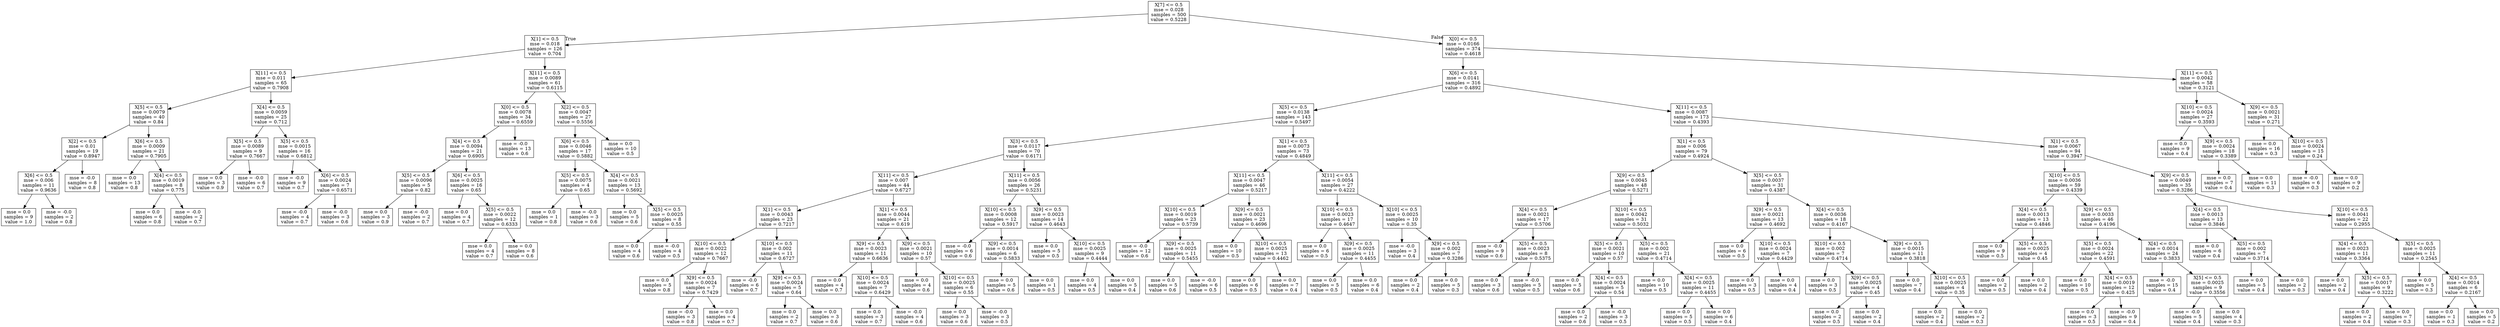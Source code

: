 digraph Tree {
node [shape=box] ;
0 [label="X[7] <= 0.5\nmse = 0.028\nsamples = 500\nvalue = 0.5228"] ;
1 [label="X[1] <= 0.5\nmse = 0.018\nsamples = 126\nvalue = 0.704"] ;
0 -> 1 [labeldistance=2.5, labelangle=45, headlabel="True"] ;
2 [label="X[11] <= 0.5\nmse = 0.011\nsamples = 65\nvalue = 0.7908"] ;
1 -> 2 ;
3 [label="X[5] <= 0.5\nmse = 0.0079\nsamples = 40\nvalue = 0.84"] ;
2 -> 3 ;
4 [label="X[2] <= 0.5\nmse = 0.01\nsamples = 19\nvalue = 0.8947"] ;
3 -> 4 ;
5 [label="X[6] <= 0.5\nmse = 0.006\nsamples = 11\nvalue = 0.9636"] ;
4 -> 5 ;
6 [label="mse = 0.0\nsamples = 9\nvalue = 1.0"] ;
5 -> 6 ;
7 [label="mse = -0.0\nsamples = 2\nvalue = 0.8"] ;
5 -> 7 ;
8 [label="mse = -0.0\nsamples = 8\nvalue = 0.8"] ;
4 -> 8 ;
9 [label="X[6] <= 0.5\nmse = 0.0009\nsamples = 21\nvalue = 0.7905"] ;
3 -> 9 ;
10 [label="mse = 0.0\nsamples = 13\nvalue = 0.8"] ;
9 -> 10 ;
11 [label="X[4] <= 0.5\nmse = 0.0019\nsamples = 8\nvalue = 0.775"] ;
9 -> 11 ;
12 [label="mse = 0.0\nsamples = 6\nvalue = 0.8"] ;
11 -> 12 ;
13 [label="mse = -0.0\nsamples = 2\nvalue = 0.7"] ;
11 -> 13 ;
14 [label="X[4] <= 0.5\nmse = 0.0059\nsamples = 25\nvalue = 0.712"] ;
2 -> 14 ;
15 [label="X[5] <= 0.5\nmse = 0.0089\nsamples = 9\nvalue = 0.7667"] ;
14 -> 15 ;
16 [label="mse = 0.0\nsamples = 3\nvalue = 0.9"] ;
15 -> 16 ;
17 [label="mse = -0.0\nsamples = 6\nvalue = 0.7"] ;
15 -> 17 ;
18 [label="X[5] <= 0.5\nmse = 0.0015\nsamples = 16\nvalue = 0.6812"] ;
14 -> 18 ;
19 [label="mse = -0.0\nsamples = 9\nvalue = 0.7"] ;
18 -> 19 ;
20 [label="X[6] <= 0.5\nmse = 0.0024\nsamples = 7\nvalue = 0.6571"] ;
18 -> 20 ;
21 [label="mse = -0.0\nsamples = 4\nvalue = 0.7"] ;
20 -> 21 ;
22 [label="mse = -0.0\nsamples = 3\nvalue = 0.6"] ;
20 -> 22 ;
23 [label="X[11] <= 0.5\nmse = 0.0089\nsamples = 61\nvalue = 0.6115"] ;
1 -> 23 ;
24 [label="X[0] <= 0.5\nmse = 0.0078\nsamples = 34\nvalue = 0.6559"] ;
23 -> 24 ;
25 [label="X[4] <= 0.5\nmse = 0.0094\nsamples = 21\nvalue = 0.6905"] ;
24 -> 25 ;
26 [label="X[5] <= 0.5\nmse = 0.0096\nsamples = 5\nvalue = 0.82"] ;
25 -> 26 ;
27 [label="mse = 0.0\nsamples = 3\nvalue = 0.9"] ;
26 -> 27 ;
28 [label="mse = -0.0\nsamples = 2\nvalue = 0.7"] ;
26 -> 28 ;
29 [label="X[6] <= 0.5\nmse = 0.0025\nsamples = 16\nvalue = 0.65"] ;
25 -> 29 ;
30 [label="mse = 0.0\nsamples = 4\nvalue = 0.7"] ;
29 -> 30 ;
31 [label="X[5] <= 0.5\nmse = 0.0022\nsamples = 12\nvalue = 0.6333"] ;
29 -> 31 ;
32 [label="mse = 0.0\nsamples = 4\nvalue = 0.7"] ;
31 -> 32 ;
33 [label="mse = 0.0\nsamples = 8\nvalue = 0.6"] ;
31 -> 33 ;
34 [label="mse = -0.0\nsamples = 13\nvalue = 0.6"] ;
24 -> 34 ;
35 [label="X[2] <= 0.5\nmse = 0.0047\nsamples = 27\nvalue = 0.5556"] ;
23 -> 35 ;
36 [label="X[6] <= 0.5\nmse = 0.0046\nsamples = 17\nvalue = 0.5882"] ;
35 -> 36 ;
37 [label="X[5] <= 0.5\nmse = 0.0075\nsamples = 4\nvalue = 0.65"] ;
36 -> 37 ;
38 [label="mse = 0.0\nsamples = 1\nvalue = 0.8"] ;
37 -> 38 ;
39 [label="mse = -0.0\nsamples = 3\nvalue = 0.6"] ;
37 -> 39 ;
40 [label="X[4] <= 0.5\nmse = 0.0021\nsamples = 13\nvalue = 0.5692"] ;
36 -> 40 ;
41 [label="mse = 0.0\nsamples = 5\nvalue = 0.6"] ;
40 -> 41 ;
42 [label="X[5] <= 0.5\nmse = 0.0025\nsamples = 8\nvalue = 0.55"] ;
40 -> 42 ;
43 [label="mse = 0.0\nsamples = 4\nvalue = 0.6"] ;
42 -> 43 ;
44 [label="mse = -0.0\nsamples = 4\nvalue = 0.5"] ;
42 -> 44 ;
45 [label="mse = 0.0\nsamples = 10\nvalue = 0.5"] ;
35 -> 45 ;
46 [label="X[0] <= 0.5\nmse = 0.0166\nsamples = 374\nvalue = 0.4618"] ;
0 -> 46 [labeldistance=2.5, labelangle=-45, headlabel="False"] ;
47 [label="X[6] <= 0.5\nmse = 0.0141\nsamples = 316\nvalue = 0.4892"] ;
46 -> 47 ;
48 [label="X[5] <= 0.5\nmse = 0.0138\nsamples = 143\nvalue = 0.5497"] ;
47 -> 48 ;
49 [label="X[3] <= 0.5\nmse = 0.0117\nsamples = 70\nvalue = 0.6171"] ;
48 -> 49 ;
50 [label="X[11] <= 0.5\nmse = 0.007\nsamples = 44\nvalue = 0.6727"] ;
49 -> 50 ;
51 [label="X[1] <= 0.5\nmse = 0.0043\nsamples = 23\nvalue = 0.7217"] ;
50 -> 51 ;
52 [label="X[10] <= 0.5\nmse = 0.0022\nsamples = 12\nvalue = 0.7667"] ;
51 -> 52 ;
53 [label="mse = 0.0\nsamples = 5\nvalue = 0.8"] ;
52 -> 53 ;
54 [label="X[9] <= 0.5\nmse = 0.0024\nsamples = 7\nvalue = 0.7429"] ;
52 -> 54 ;
55 [label="mse = -0.0\nsamples = 3\nvalue = 0.8"] ;
54 -> 55 ;
56 [label="mse = 0.0\nsamples = 4\nvalue = 0.7"] ;
54 -> 56 ;
57 [label="X[10] <= 0.5\nmse = 0.002\nsamples = 11\nvalue = 0.6727"] ;
51 -> 57 ;
58 [label="mse = -0.0\nsamples = 6\nvalue = 0.7"] ;
57 -> 58 ;
59 [label="X[9] <= 0.5\nmse = 0.0024\nsamples = 5\nvalue = 0.64"] ;
57 -> 59 ;
60 [label="mse = 0.0\nsamples = 2\nvalue = 0.7"] ;
59 -> 60 ;
61 [label="mse = 0.0\nsamples = 3\nvalue = 0.6"] ;
59 -> 61 ;
62 [label="X[1] <= 0.5\nmse = 0.0044\nsamples = 21\nvalue = 0.619"] ;
50 -> 62 ;
63 [label="X[9] <= 0.5\nmse = 0.0023\nsamples = 11\nvalue = 0.6636"] ;
62 -> 63 ;
64 [label="mse = 0.0\nsamples = 4\nvalue = 0.7"] ;
63 -> 64 ;
65 [label="X[10] <= 0.5\nmse = 0.0024\nsamples = 7\nvalue = 0.6429"] ;
63 -> 65 ;
66 [label="mse = 0.0\nsamples = 3\nvalue = 0.7"] ;
65 -> 66 ;
67 [label="mse = -0.0\nsamples = 4\nvalue = 0.6"] ;
65 -> 67 ;
68 [label="X[9] <= 0.5\nmse = 0.0021\nsamples = 10\nvalue = 0.57"] ;
62 -> 68 ;
69 [label="mse = 0.0\nsamples = 4\nvalue = 0.6"] ;
68 -> 69 ;
70 [label="X[10] <= 0.5\nmse = 0.0025\nsamples = 6\nvalue = 0.55"] ;
68 -> 70 ;
71 [label="mse = 0.0\nsamples = 3\nvalue = 0.6"] ;
70 -> 71 ;
72 [label="mse = -0.0\nsamples = 3\nvalue = 0.5"] ;
70 -> 72 ;
73 [label="X[11] <= 0.5\nmse = 0.0056\nsamples = 26\nvalue = 0.5231"] ;
49 -> 73 ;
74 [label="X[10] <= 0.5\nmse = 0.0008\nsamples = 12\nvalue = 0.5917"] ;
73 -> 74 ;
75 [label="mse = -0.0\nsamples = 6\nvalue = 0.6"] ;
74 -> 75 ;
76 [label="X[9] <= 0.5\nmse = 0.0014\nsamples = 6\nvalue = 0.5833"] ;
74 -> 76 ;
77 [label="mse = 0.0\nsamples = 5\nvalue = 0.6"] ;
76 -> 77 ;
78 [label="mse = 0.0\nsamples = 1\nvalue = 0.5"] ;
76 -> 78 ;
79 [label="X[9] <= 0.5\nmse = 0.0023\nsamples = 14\nvalue = 0.4643"] ;
73 -> 79 ;
80 [label="mse = 0.0\nsamples = 5\nvalue = 0.5"] ;
79 -> 80 ;
81 [label="X[10] <= 0.5\nmse = 0.0025\nsamples = 9\nvalue = 0.4444"] ;
79 -> 81 ;
82 [label="mse = 0.0\nsamples = 4\nvalue = 0.5"] ;
81 -> 82 ;
83 [label="mse = 0.0\nsamples = 5\nvalue = 0.4"] ;
81 -> 83 ;
84 [label="X[1] <= 0.5\nmse = 0.0073\nsamples = 73\nvalue = 0.4849"] ;
48 -> 84 ;
85 [label="X[11] <= 0.5\nmse = 0.0047\nsamples = 46\nvalue = 0.5217"] ;
84 -> 85 ;
86 [label="X[10] <= 0.5\nmse = 0.0019\nsamples = 23\nvalue = 0.5739"] ;
85 -> 86 ;
87 [label="mse = -0.0\nsamples = 12\nvalue = 0.6"] ;
86 -> 87 ;
88 [label="X[9] <= 0.5\nmse = 0.0025\nsamples = 11\nvalue = 0.5455"] ;
86 -> 88 ;
89 [label="mse = 0.0\nsamples = 5\nvalue = 0.6"] ;
88 -> 89 ;
90 [label="mse = -0.0\nsamples = 6\nvalue = 0.5"] ;
88 -> 90 ;
91 [label="X[9] <= 0.5\nmse = 0.0021\nsamples = 23\nvalue = 0.4696"] ;
85 -> 91 ;
92 [label="mse = 0.0\nsamples = 10\nvalue = 0.5"] ;
91 -> 92 ;
93 [label="X[10] <= 0.5\nmse = 0.0025\nsamples = 13\nvalue = 0.4462"] ;
91 -> 93 ;
94 [label="mse = 0.0\nsamples = 6\nvalue = 0.5"] ;
93 -> 94 ;
95 [label="mse = 0.0\nsamples = 7\nvalue = 0.4"] ;
93 -> 95 ;
96 [label="X[11] <= 0.5\nmse = 0.0054\nsamples = 27\nvalue = 0.4222"] ;
84 -> 96 ;
97 [label="X[10] <= 0.5\nmse = 0.0023\nsamples = 17\nvalue = 0.4647"] ;
96 -> 97 ;
98 [label="mse = 0.0\nsamples = 6\nvalue = 0.5"] ;
97 -> 98 ;
99 [label="X[9] <= 0.5\nmse = 0.0025\nsamples = 11\nvalue = 0.4455"] ;
97 -> 99 ;
100 [label="mse = 0.0\nsamples = 5\nvalue = 0.5"] ;
99 -> 100 ;
101 [label="mse = 0.0\nsamples = 6\nvalue = 0.4"] ;
99 -> 101 ;
102 [label="X[10] <= 0.5\nmse = 0.0025\nsamples = 10\nvalue = 0.35"] ;
96 -> 102 ;
103 [label="mse = -0.0\nsamples = 3\nvalue = 0.4"] ;
102 -> 103 ;
104 [label="X[9] <= 0.5\nmse = 0.002\nsamples = 7\nvalue = 0.3286"] ;
102 -> 104 ;
105 [label="mse = 0.0\nsamples = 2\nvalue = 0.4"] ;
104 -> 105 ;
106 [label="mse = 0.0\nsamples = 5\nvalue = 0.3"] ;
104 -> 106 ;
107 [label="X[11] <= 0.5\nmse = 0.0087\nsamples = 173\nvalue = 0.4393"] ;
47 -> 107 ;
108 [label="X[1] <= 0.5\nmse = 0.006\nsamples = 79\nvalue = 0.4924"] ;
107 -> 108 ;
109 [label="X[9] <= 0.5\nmse = 0.0045\nsamples = 48\nvalue = 0.5271"] ;
108 -> 109 ;
110 [label="X[4] <= 0.5\nmse = 0.0021\nsamples = 17\nvalue = 0.5706"] ;
109 -> 110 ;
111 [label="mse = -0.0\nsamples = 9\nvalue = 0.6"] ;
110 -> 111 ;
112 [label="X[5] <= 0.5\nmse = 0.0023\nsamples = 8\nvalue = 0.5375"] ;
110 -> 112 ;
113 [label="mse = 0.0\nsamples = 3\nvalue = 0.6"] ;
112 -> 113 ;
114 [label="mse = -0.0\nsamples = 5\nvalue = 0.5"] ;
112 -> 114 ;
115 [label="X[10] <= 0.5\nmse = 0.0042\nsamples = 31\nvalue = 0.5032"] ;
109 -> 115 ;
116 [label="X[5] <= 0.5\nmse = 0.0021\nsamples = 10\nvalue = 0.57"] ;
115 -> 116 ;
117 [label="mse = 0.0\nsamples = 5\nvalue = 0.6"] ;
116 -> 117 ;
118 [label="X[4] <= 0.5\nmse = 0.0024\nsamples = 5\nvalue = 0.54"] ;
116 -> 118 ;
119 [label="mse = 0.0\nsamples = 2\nvalue = 0.6"] ;
118 -> 119 ;
120 [label="mse = -0.0\nsamples = 3\nvalue = 0.5"] ;
118 -> 120 ;
121 [label="X[5] <= 0.5\nmse = 0.002\nsamples = 21\nvalue = 0.4714"] ;
115 -> 121 ;
122 [label="mse = 0.0\nsamples = 10\nvalue = 0.5"] ;
121 -> 122 ;
123 [label="X[4] <= 0.5\nmse = 0.0025\nsamples = 11\nvalue = 0.4455"] ;
121 -> 123 ;
124 [label="mse = 0.0\nsamples = 5\nvalue = 0.5"] ;
123 -> 124 ;
125 [label="mse = 0.0\nsamples = 6\nvalue = 0.4"] ;
123 -> 125 ;
126 [label="X[5] <= 0.5\nmse = 0.0037\nsamples = 31\nvalue = 0.4387"] ;
108 -> 126 ;
127 [label="X[9] <= 0.5\nmse = 0.0021\nsamples = 13\nvalue = 0.4692"] ;
126 -> 127 ;
128 [label="mse = 0.0\nsamples = 6\nvalue = 0.5"] ;
127 -> 128 ;
129 [label="X[10] <= 0.5\nmse = 0.0024\nsamples = 7\nvalue = 0.4429"] ;
127 -> 129 ;
130 [label="mse = 0.0\nsamples = 3\nvalue = 0.5"] ;
129 -> 130 ;
131 [label="mse = 0.0\nsamples = 4\nvalue = 0.4"] ;
129 -> 131 ;
132 [label="X[4] <= 0.5\nmse = 0.0036\nsamples = 18\nvalue = 0.4167"] ;
126 -> 132 ;
133 [label="X[10] <= 0.5\nmse = 0.002\nsamples = 7\nvalue = 0.4714"] ;
132 -> 133 ;
134 [label="mse = 0.0\nsamples = 3\nvalue = 0.5"] ;
133 -> 134 ;
135 [label="X[9] <= 0.5\nmse = 0.0025\nsamples = 4\nvalue = 0.45"] ;
133 -> 135 ;
136 [label="mse = 0.0\nsamples = 2\nvalue = 0.5"] ;
135 -> 136 ;
137 [label="mse = 0.0\nsamples = 2\nvalue = 0.4"] ;
135 -> 137 ;
138 [label="X[9] <= 0.5\nmse = 0.0015\nsamples = 11\nvalue = 0.3818"] ;
132 -> 138 ;
139 [label="mse = 0.0\nsamples = 7\nvalue = 0.4"] ;
138 -> 139 ;
140 [label="X[10] <= 0.5\nmse = 0.0025\nsamples = 4\nvalue = 0.35"] ;
138 -> 140 ;
141 [label="mse = 0.0\nsamples = 2\nvalue = 0.4"] ;
140 -> 141 ;
142 [label="mse = 0.0\nsamples = 2\nvalue = 0.3"] ;
140 -> 142 ;
143 [label="X[1] <= 0.5\nmse = 0.0067\nsamples = 94\nvalue = 0.3947"] ;
107 -> 143 ;
144 [label="X[10] <= 0.5\nmse = 0.0036\nsamples = 59\nvalue = 0.4339"] ;
143 -> 144 ;
145 [label="X[4] <= 0.5\nmse = 0.0013\nsamples = 13\nvalue = 0.4846"] ;
144 -> 145 ;
146 [label="mse = 0.0\nsamples = 9\nvalue = 0.5"] ;
145 -> 146 ;
147 [label="X[5] <= 0.5\nmse = 0.0025\nsamples = 4\nvalue = 0.45"] ;
145 -> 147 ;
148 [label="mse = 0.0\nsamples = 2\nvalue = 0.5"] ;
147 -> 148 ;
149 [label="mse = 0.0\nsamples = 2\nvalue = 0.4"] ;
147 -> 149 ;
150 [label="X[9] <= 0.5\nmse = 0.0033\nsamples = 46\nvalue = 0.4196"] ;
144 -> 150 ;
151 [label="X[5] <= 0.5\nmse = 0.0024\nsamples = 22\nvalue = 0.4591"] ;
150 -> 151 ;
152 [label="mse = 0.0\nsamples = 10\nvalue = 0.5"] ;
151 -> 152 ;
153 [label="X[4] <= 0.5\nmse = 0.0019\nsamples = 12\nvalue = 0.425"] ;
151 -> 153 ;
154 [label="mse = 0.0\nsamples = 3\nvalue = 0.5"] ;
153 -> 154 ;
155 [label="mse = -0.0\nsamples = 9\nvalue = 0.4"] ;
153 -> 155 ;
156 [label="X[4] <= 0.5\nmse = 0.0014\nsamples = 24\nvalue = 0.3833"] ;
150 -> 156 ;
157 [label="mse = -0.0\nsamples = 15\nvalue = 0.4"] ;
156 -> 157 ;
158 [label="X[5] <= 0.5\nmse = 0.0025\nsamples = 9\nvalue = 0.3556"] ;
156 -> 158 ;
159 [label="mse = -0.0\nsamples = 5\nvalue = 0.4"] ;
158 -> 159 ;
160 [label="mse = 0.0\nsamples = 4\nvalue = 0.3"] ;
158 -> 160 ;
161 [label="X[9] <= 0.5\nmse = 0.0049\nsamples = 35\nvalue = 0.3286"] ;
143 -> 161 ;
162 [label="X[4] <= 0.5\nmse = 0.0013\nsamples = 13\nvalue = 0.3846"] ;
161 -> 162 ;
163 [label="mse = 0.0\nsamples = 6\nvalue = 0.4"] ;
162 -> 163 ;
164 [label="X[5] <= 0.5\nmse = 0.002\nsamples = 7\nvalue = 0.3714"] ;
162 -> 164 ;
165 [label="mse = 0.0\nsamples = 5\nvalue = 0.4"] ;
164 -> 165 ;
166 [label="mse = 0.0\nsamples = 2\nvalue = 0.3"] ;
164 -> 166 ;
167 [label="X[10] <= 0.5\nmse = 0.0041\nsamples = 22\nvalue = 0.2955"] ;
161 -> 167 ;
168 [label="X[4] <= 0.5\nmse = 0.0023\nsamples = 11\nvalue = 0.3364"] ;
167 -> 168 ;
169 [label="mse = 0.0\nsamples = 2\nvalue = 0.4"] ;
168 -> 169 ;
170 [label="X[5] <= 0.5\nmse = 0.0017\nsamples = 9\nvalue = 0.3222"] ;
168 -> 170 ;
171 [label="mse = 0.0\nsamples = 2\nvalue = 0.4"] ;
170 -> 171 ;
172 [label="mse = 0.0\nsamples = 7\nvalue = 0.3"] ;
170 -> 172 ;
173 [label="X[5] <= 0.5\nmse = 0.0025\nsamples = 11\nvalue = 0.2545"] ;
167 -> 173 ;
174 [label="mse = 0.0\nsamples = 5\nvalue = 0.3"] ;
173 -> 174 ;
175 [label="X[4] <= 0.5\nmse = 0.0014\nsamples = 6\nvalue = 0.2167"] ;
173 -> 175 ;
176 [label="mse = 0.0\nsamples = 1\nvalue = 0.3"] ;
175 -> 176 ;
177 [label="mse = 0.0\nsamples = 5\nvalue = 0.2"] ;
175 -> 177 ;
178 [label="X[11] <= 0.5\nmse = 0.0042\nsamples = 58\nvalue = 0.3121"] ;
46 -> 178 ;
179 [label="X[10] <= 0.5\nmse = 0.0024\nsamples = 27\nvalue = 0.3593"] ;
178 -> 179 ;
180 [label="mse = 0.0\nsamples = 9\nvalue = 0.4"] ;
179 -> 180 ;
181 [label="X[9] <= 0.5\nmse = 0.0024\nsamples = 18\nvalue = 0.3389"] ;
179 -> 181 ;
182 [label="mse = 0.0\nsamples = 7\nvalue = 0.4"] ;
181 -> 182 ;
183 [label="mse = 0.0\nsamples = 11\nvalue = 0.3"] ;
181 -> 183 ;
184 [label="X[9] <= 0.5\nmse = 0.0021\nsamples = 31\nvalue = 0.271"] ;
178 -> 184 ;
185 [label="mse = 0.0\nsamples = 16\nvalue = 0.3"] ;
184 -> 185 ;
186 [label="X[10] <= 0.5\nmse = 0.0024\nsamples = 15\nvalue = 0.24"] ;
184 -> 186 ;
187 [label="mse = -0.0\nsamples = 6\nvalue = 0.3"] ;
186 -> 187 ;
188 [label="mse = 0.0\nsamples = 9\nvalue = 0.2"] ;
186 -> 188 ;
}
